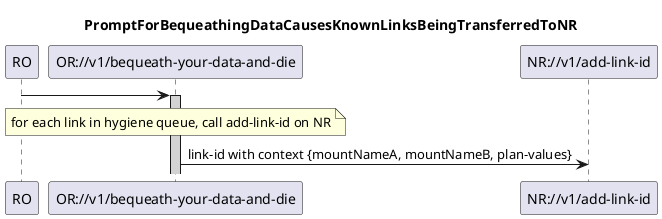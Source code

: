 
@startuml im006_bequeathKnownLinks

title PromptForBequeathingDataCausesKnownLinksBeingTransferredToNR

participant RO
participant "OR://v1/bequeath-your-data-and-die" as OR
participant "NR://v1/add-link-id" as NR

RO -> OR
activate OR #lightgrey

note over OR: for each link in hygiene queue, call add-link-id on NR

OR -> NR: link-id with context {mountNameA, mountNameB, plan-values}

@enduml

